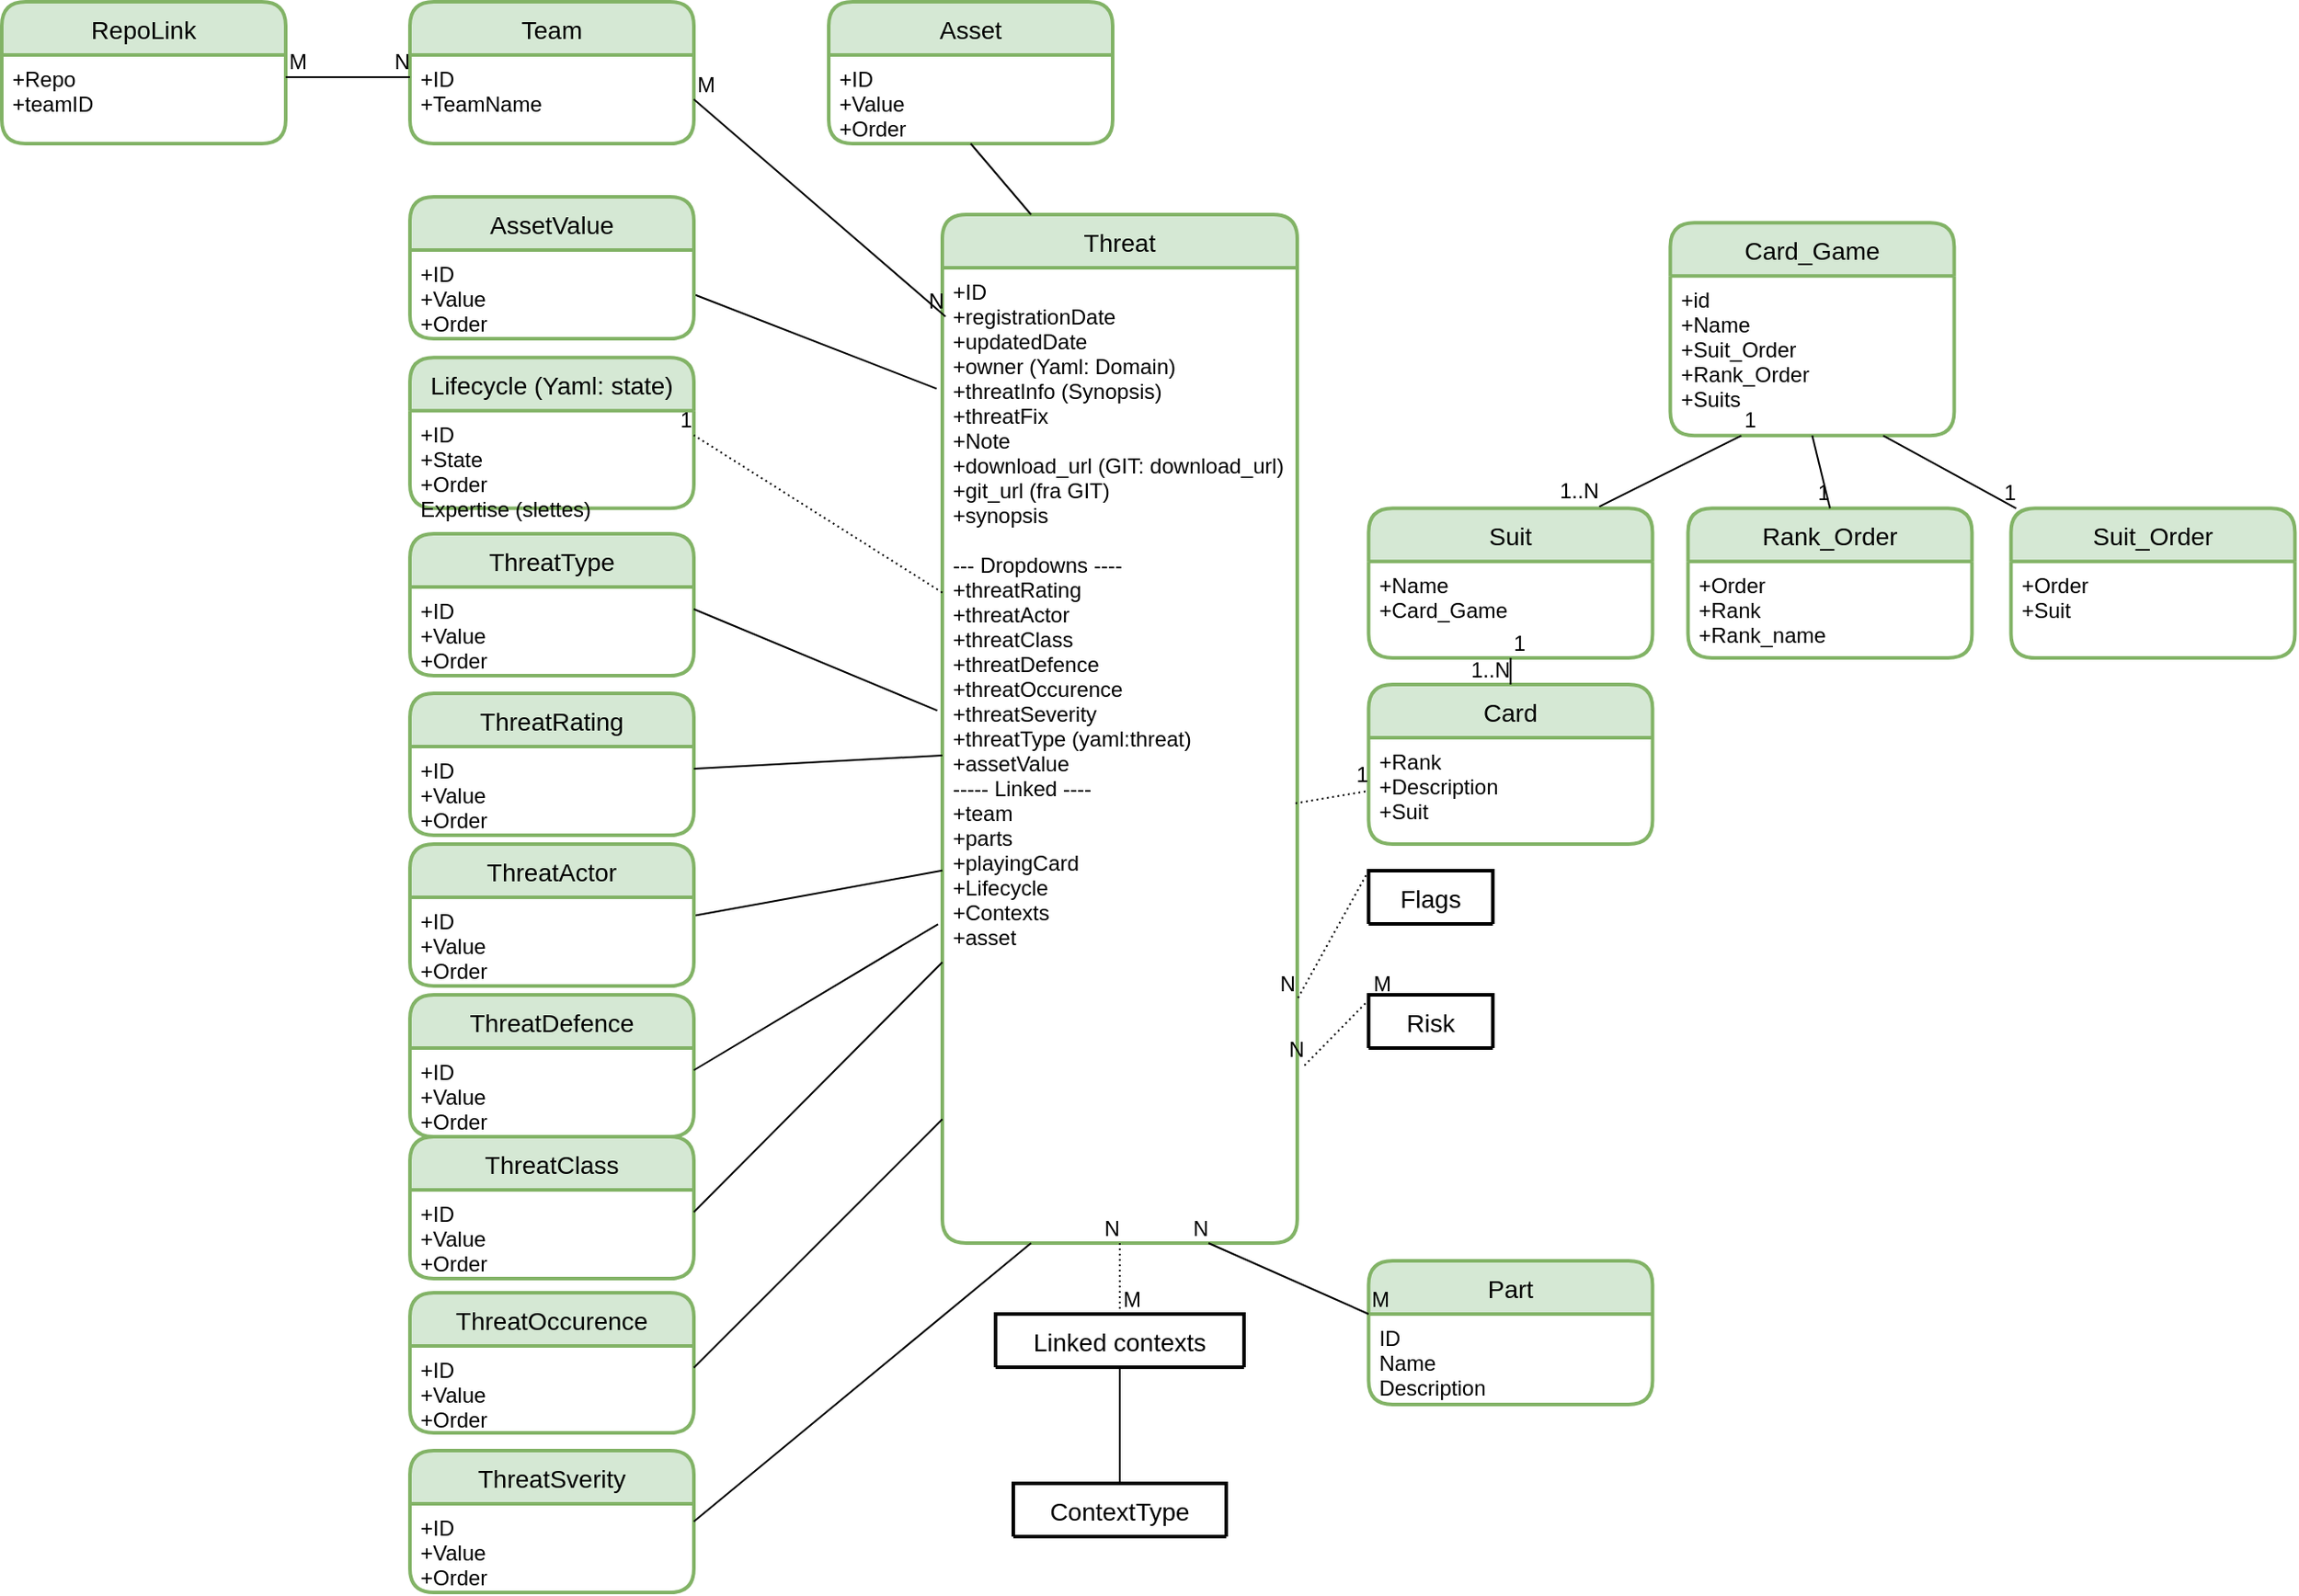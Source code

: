 <mxfile version="20.8.16" type="device"><diagram name="Page-1" id="efa7a0a1-bf9b-a30e-e6df-94a7791c09e9"><mxGraphModel dx="1434" dy="998" grid="1" gridSize="10" guides="1" tooltips="1" connect="1" arrows="1" fold="1" page="1" pageScale="1" pageWidth="826" pageHeight="1169" background="none" math="0" shadow="0"><root><mxCell id="0"/><mxCell id="1" parent="0"/><mxCell id="UALD037GcpU8kBcaxw32-1" value="Suit_Order" style="swimlane;childLayout=stackLayout;horizontal=1;startSize=30;horizontalStack=0;rounded=1;fontSize=14;fontStyle=0;strokeWidth=2;resizeParent=0;resizeLast=1;shadow=0;dashed=0;align=center;fillColor=#d5e8d4;strokeColor=#82b366;" parent="1" vertex="1"><mxGeometry x="1492.22" y="485.66" width="160" height="84.34" as="geometry"/></mxCell><mxCell id="UALD037GcpU8kBcaxw32-2" value="+Order&#10;+Suit" style="align=left;strokeColor=none;fillColor=none;spacingLeft=4;fontSize=12;verticalAlign=top;resizable=0;rotatable=0;part=1;" parent="UALD037GcpU8kBcaxw32-1" vertex="1"><mxGeometry y="30" width="160" height="54.34" as="geometry"/></mxCell><mxCell id="UALD037GcpU8kBcaxw32-3" value="Rank_Order" style="swimlane;childLayout=stackLayout;horizontal=1;startSize=30;horizontalStack=0;rounded=1;fontSize=14;fontStyle=0;strokeWidth=2;resizeParent=0;resizeLast=1;shadow=0;dashed=0;align=center;fillColor=#d5e8d4;strokeColor=#82b366;" parent="1" vertex="1"><mxGeometry x="1310.22" y="485.66" width="160" height="84.34" as="geometry"><mxRectangle x="340" y="870" width="120" height="30" as="alternateBounds"/></mxGeometry></mxCell><mxCell id="UALD037GcpU8kBcaxw32-4" value="+Order&#10;+Rank&#10;+Rank_name" style="align=left;strokeColor=none;fillColor=none;spacingLeft=4;fontSize=12;verticalAlign=top;resizable=0;rotatable=0;part=1;" parent="UALD037GcpU8kBcaxw32-3" vertex="1"><mxGeometry y="30" width="160" height="54.34" as="geometry"/></mxCell><mxCell id="UALD037GcpU8kBcaxw32-5" value="Suit" style="swimlane;childLayout=stackLayout;horizontal=1;startSize=30;horizontalStack=0;rounded=1;fontSize=14;fontStyle=0;strokeWidth=2;resizeParent=0;resizeLast=1;shadow=0;dashed=0;align=center;fillColor=#d5e8d4;strokeColor=#82b366;" parent="1" vertex="1"><mxGeometry x="1130.22" y="485.66" width="160" height="84.34" as="geometry"/></mxCell><mxCell id="UALD037GcpU8kBcaxw32-6" value="+Name&#10;+Card_Game" style="align=left;strokeColor=none;fillColor=none;spacingLeft=4;fontSize=12;verticalAlign=top;resizable=0;rotatable=0;part=1;" parent="UALD037GcpU8kBcaxw32-5" vertex="1"><mxGeometry y="30" width="160" height="54.34" as="geometry"/></mxCell><mxCell id="UALD037GcpU8kBcaxw32-7" value="Card" style="swimlane;childLayout=stackLayout;horizontal=1;startSize=30;horizontalStack=0;rounded=1;fontSize=14;fontStyle=0;strokeWidth=2;resizeParent=0;resizeLast=1;shadow=0;dashed=0;align=center;fillColor=#d5e8d4;strokeColor=#82b366;" parent="1" vertex="1"><mxGeometry x="1130.22" y="585" width="160" height="90" as="geometry"/></mxCell><mxCell id="UALD037GcpU8kBcaxw32-8" value="+Rank&#10;+Description&#10;+Suit" style="align=left;strokeColor=none;fillColor=none;spacingLeft=4;fontSize=12;verticalAlign=top;resizable=0;rotatable=0;part=1;" parent="UALD037GcpU8kBcaxw32-7" vertex="1"><mxGeometry y="30" width="160" height="60" as="geometry"/></mxCell><mxCell id="UALD037GcpU8kBcaxw32-48" style="edgeStyle=orthogonalEdgeStyle;rounded=0;orthogonalLoop=1;jettySize=auto;html=1;exitX=0.5;exitY=1;exitDx=0;exitDy=0;" parent="UALD037GcpU8kBcaxw32-7" source="UALD037GcpU8kBcaxw32-8" target="UALD037GcpU8kBcaxw32-8" edge="1"><mxGeometry relative="1" as="geometry"/></mxCell><mxCell id="UALD037GcpU8kBcaxw32-10" value="Card_Game" style="swimlane;childLayout=stackLayout;horizontal=1;startSize=30;horizontalStack=0;rounded=1;fontSize=14;fontStyle=0;strokeWidth=2;resizeParent=0;resizeLast=1;shadow=0;dashed=0;align=center;fillColor=#d5e8d4;strokeColor=#82b366;" parent="1" vertex="1"><mxGeometry x="1300.22" y="324.66" width="160" height="120" as="geometry"><mxRectangle x="90" y="860" width="120" height="30" as="alternateBounds"/></mxGeometry></mxCell><mxCell id="UALD037GcpU8kBcaxw32-11" value="+id&#10;+Name&#10;+Suit_Order&#10;+Rank_Order&#10;+Suits" style="align=left;strokeColor=none;fillColor=none;spacingLeft=4;fontSize=12;verticalAlign=top;resizable=0;rotatable=0;part=1;" parent="UALD037GcpU8kBcaxw32-10" vertex="1"><mxGeometry y="30" width="160" height="90" as="geometry"/></mxCell><mxCell id="UALD037GcpU8kBcaxw32-31" value="Threat" style="swimlane;childLayout=stackLayout;horizontal=1;startSize=30;horizontalStack=0;rounded=1;fontSize=14;fontStyle=0;strokeWidth=2;resizeParent=0;resizeLast=1;shadow=0;dashed=0;align=center;fillColor=#d5e8d4;strokeColor=#82b366;" parent="1" vertex="1"><mxGeometry x="890" y="320" width="200" height="580" as="geometry"/></mxCell><mxCell id="UALD037GcpU8kBcaxw32-32" value="+ID&#10;+registrationDate&#10;+updatedDate&#10;+owner (Yaml: Domain)&#10;+threatInfo (Synopsis)&#10;+threatFix&#10;+Note&#10;+download_url (GIT: download_url)&#10;+git_url (fra GIT)&#10;+synopsis&#10;&#10;--- Dropdowns ----&#10;+threatRating&#10;+threatActor&#10;+threatClass&#10;+threatDefence&#10;+threatOccurence&#10;+threatSeverity&#10;+threatType (yaml:threat)&#10;+assetValue&#10;----- Linked ----&#10;+team&#10;+parts&#10;+playingCard&#10;+Lifecycle&#10;+Contexts&#10;+asset" style="align=left;strokeColor=none;fillColor=none;spacingLeft=4;fontSize=12;verticalAlign=top;resizable=0;rotatable=0;part=1;" parent="UALD037GcpU8kBcaxw32-31" vertex="1"><mxGeometry y="30" width="200" height="550" as="geometry"/></mxCell><mxCell id="UALD037GcpU8kBcaxw32-34" value="Risk" style="swimlane;childLayout=stackLayout;horizontal=1;startSize=30;horizontalStack=0;rounded=1;fontSize=14;fontStyle=0;strokeWidth=2;resizeParent=0;resizeLast=1;shadow=0;dashed=0;align=center;" parent="1" vertex="1" collapsed="1"><mxGeometry x="1130.22" y="760" width="70" height="30" as="geometry"><mxRectangle x="1130.22" y="760" width="160" height="140" as="alternateBounds"/></mxGeometry></mxCell><mxCell id="UALD037GcpU8kBcaxw32-35" value="ID&#10;+riskTreatment (Yaml:Risk)&#10;+riskDecider&#10;+riskOwner&#10;+riskControl&#10;+riskType&#10;+ThreatID" style="align=left;strokeColor=none;fillColor=none;spacingLeft=4;fontSize=12;verticalAlign=top;resizable=0;rotatable=0;part=1;" parent="UALD037GcpU8kBcaxw32-34" vertex="1"><mxGeometry y="30" width="160" height="110" as="geometry"/></mxCell><mxCell id="UALD037GcpU8kBcaxw32-38" value="Lifecycle (Yaml: state)" style="swimlane;childLayout=stackLayout;horizontal=1;startSize=30;horizontalStack=0;rounded=1;fontSize=14;fontStyle=0;strokeWidth=2;resizeParent=0;resizeLast=1;shadow=0;dashed=0;align=center;fillColor=#d5e8d4;strokeColor=#82b366;" parent="1" vertex="1"><mxGeometry x="590" y="400.66" width="160" height="85" as="geometry"/></mxCell><mxCell id="UALD037GcpU8kBcaxw32-39" value="+ID&#10;+State&#10;+Order&#10;Expertise (slettes)" style="align=left;strokeColor=none;fillColor=none;spacingLeft=4;fontSize=12;verticalAlign=top;resizable=0;rotatable=0;part=1;" parent="UALD037GcpU8kBcaxw32-38" vertex="1"><mxGeometry y="30" width="160" height="55" as="geometry"/></mxCell><mxCell id="UALD037GcpU8kBcaxw32-42" value="Flags" style="swimlane;childLayout=stackLayout;horizontal=1;startSize=30;horizontalStack=0;rounded=1;fontSize=14;fontStyle=0;strokeWidth=2;resizeParent=0;resizeLast=1;shadow=0;dashed=0;align=center;" parent="1" vertex="1" collapsed="1"><mxGeometry x="1130.22" y="690" width="70" height="30" as="geometry"><mxRectangle x="1130.22" y="690" width="160" height="60" as="alternateBounds"/></mxGeometry></mxCell><mxCell id="UALD037GcpU8kBcaxw32-43" value="Flag" style="align=left;strokeColor=none;fillColor=none;spacingLeft=4;fontSize=12;verticalAlign=top;resizable=0;rotatable=0;part=1;" parent="UALD037GcpU8kBcaxw32-42" vertex="1"><mxGeometry y="30" width="160" height="30" as="geometry"/></mxCell><mxCell id="UALD037GcpU8kBcaxw32-44" value="Linked contexts" style="swimlane;childLayout=stackLayout;horizontal=1;startSize=30;horizontalStack=0;rounded=1;fontSize=14;fontStyle=0;strokeWidth=2;resizeParent=0;resizeLast=1;shadow=0;dashed=0;align=center;" parent="1" vertex="1" collapsed="1"><mxGeometry x="920" y="940" width="140" height="30" as="geometry"><mxRectangle x="920" y="940" width="160" height="81" as="alternateBounds"/></mxGeometry></mxCell><mxCell id="UALD037GcpU8kBcaxw32-45" value="ID&#10;Type&#10;Context" style="align=left;strokeColor=none;fillColor=none;spacingLeft=4;fontSize=12;verticalAlign=top;resizable=0;rotatable=0;part=1;" parent="UALD037GcpU8kBcaxw32-44" vertex="1"><mxGeometry y="30" width="160" height="51" as="geometry"/></mxCell><mxCell id="UALD037GcpU8kBcaxw32-49" value="Team" style="swimlane;childLayout=stackLayout;horizontal=1;startSize=30;horizontalStack=0;rounded=1;fontSize=14;fontStyle=0;strokeWidth=2;resizeParent=0;resizeLast=1;shadow=0;dashed=0;align=center;fillColor=#d5e8d4;strokeColor=#82b366;" parent="1" vertex="1"><mxGeometry x="590" y="200" width="160" height="80" as="geometry"/></mxCell><mxCell id="UALD037GcpU8kBcaxw32-50" value="+ID&#10;+TeamName" style="align=left;strokeColor=none;fillColor=none;spacingLeft=4;fontSize=12;verticalAlign=top;resizable=0;rotatable=0;part=1;" parent="UALD037GcpU8kBcaxw32-49" vertex="1"><mxGeometry y="30" width="160" height="50" as="geometry"/></mxCell><mxCell id="UALD037GcpU8kBcaxw32-55" value="" style="endArrow=none;html=1;rounded=0;dashed=1;dashPattern=1 2;exitX=0;exitY=0.333;exitDx=0;exitDy=0;entryX=1;entryY=0.25;entryDx=0;entryDy=0;exitPerimeter=0;" parent="1" source="UALD037GcpU8kBcaxw32-32" target="UALD037GcpU8kBcaxw32-39" edge="1"><mxGeometry relative="1" as="geometry"><mxPoint x="1020" y="900" as="sourcePoint"/><mxPoint x="1180" y="900" as="targetPoint"/></mxGeometry></mxCell><mxCell id="UALD037GcpU8kBcaxw32-56" value="1" style="resizable=0;html=1;align=right;verticalAlign=bottom;" parent="UALD037GcpU8kBcaxw32-55" connectable="0" vertex="1"><mxGeometry x="1" relative="1" as="geometry"/></mxCell><mxCell id="UALD037GcpU8kBcaxw32-62" value="" style="endArrow=none;html=1;rounded=0;exitX=0.75;exitY=1;exitDx=0;exitDy=0;" parent="1" source="UALD037GcpU8kBcaxw32-11" target="UALD037GcpU8kBcaxw32-1" edge="1"><mxGeometry relative="1" as="geometry"><mxPoint x="1120.22" y="794.66" as="sourcePoint"/><mxPoint x="1280.22" y="794.66" as="targetPoint"/></mxGeometry></mxCell><mxCell id="UALD037GcpU8kBcaxw32-63" value="" style="resizable=0;html=1;align=left;verticalAlign=bottom;" parent="UALD037GcpU8kBcaxw32-62" connectable="0" vertex="1"><mxGeometry x="-1" relative="1" as="geometry"/></mxCell><mxCell id="UALD037GcpU8kBcaxw32-64" value="1" style="resizable=0;html=1;align=right;verticalAlign=bottom;" parent="UALD037GcpU8kBcaxw32-62" connectable="0" vertex="1"><mxGeometry x="1" relative="1" as="geometry"/></mxCell><mxCell id="UALD037GcpU8kBcaxw32-65" value="" style="endArrow=none;html=1;rounded=0;entryX=0.5;entryY=0;entryDx=0;entryDy=0;exitX=0.5;exitY=1;exitDx=0;exitDy=0;" parent="1" source="UALD037GcpU8kBcaxw32-11" target="UALD037GcpU8kBcaxw32-3" edge="1"><mxGeometry relative="1" as="geometry"><mxPoint x="1320.22" y="535.66" as="sourcePoint"/><mxPoint x="1410.22" y="428.16" as="targetPoint"/></mxGeometry></mxCell><mxCell id="UALD037GcpU8kBcaxw32-66" value="" style="resizable=0;html=1;align=left;verticalAlign=bottom;" parent="UALD037GcpU8kBcaxw32-65" connectable="0" vertex="1"><mxGeometry x="-1" relative="1" as="geometry"/></mxCell><mxCell id="UALD037GcpU8kBcaxw32-67" value="1" style="resizable=0;html=1;align=right;verticalAlign=bottom;" parent="UALD037GcpU8kBcaxw32-65" connectable="0" vertex="1"><mxGeometry x="1" relative="1" as="geometry"/></mxCell><mxCell id="UALD037GcpU8kBcaxw32-68" value="" style="endArrow=none;html=1;rounded=0;exitX=0.25;exitY=1;exitDx=0;exitDy=0;" parent="1" source="UALD037GcpU8kBcaxw32-11" edge="1"><mxGeometry relative="1" as="geometry"><mxPoint x="1320.22" y="554.65" as="sourcePoint"/><mxPoint x="1260.22" y="484.66" as="targetPoint"/></mxGeometry></mxCell><mxCell id="UALD037GcpU8kBcaxw32-69" value="1" style="resizable=0;html=1;align=left;verticalAlign=bottom;" parent="UALD037GcpU8kBcaxw32-68" connectable="0" vertex="1"><mxGeometry x="-1" relative="1" as="geometry"/></mxCell><mxCell id="UALD037GcpU8kBcaxw32-70" value="1..N" style="resizable=0;html=1;align=right;verticalAlign=bottom;" parent="UALD037GcpU8kBcaxw32-68" connectable="0" vertex="1"><mxGeometry x="1" relative="1" as="geometry"/></mxCell><mxCell id="UALD037GcpU8kBcaxw32-71" value="" style="endArrow=none;html=1;rounded=0;exitX=0.5;exitY=1;exitDx=0;exitDy=0;entryX=0.5;entryY=0;entryDx=0;entryDy=0;" parent="1" source="UALD037GcpU8kBcaxw32-6" target="UALD037GcpU8kBcaxw32-7" edge="1"><mxGeometry relative="1" as="geometry"><mxPoint x="1320.22" y="603.16" as="sourcePoint"/><mxPoint x="1410.22" y="692.04" as="targetPoint"/></mxGeometry></mxCell><mxCell id="UALD037GcpU8kBcaxw32-72" value="1" style="resizable=0;html=1;align=left;verticalAlign=bottom;" parent="UALD037GcpU8kBcaxw32-71" connectable="0" vertex="1"><mxGeometry x="-1" relative="1" as="geometry"/></mxCell><mxCell id="UALD037GcpU8kBcaxw32-73" value="1..N" style="resizable=0;html=1;align=right;verticalAlign=bottom;" parent="UALD037GcpU8kBcaxw32-71" connectable="0" vertex="1"><mxGeometry x="1" relative="1" as="geometry"/></mxCell><mxCell id="UALD037GcpU8kBcaxw32-78" value="" style="endArrow=none;html=1;rounded=0;dashed=1;dashPattern=1 2;elbow=vertical;exitX=0;exitY=0;exitDx=0;exitDy=0;entryX=1;entryY=0.75;entryDx=0;entryDy=0;" parent="1" source="UALD037GcpU8kBcaxw32-43" target="UALD037GcpU8kBcaxw32-32" edge="1"><mxGeometry relative="1" as="geometry"><mxPoint x="710" y="830" as="sourcePoint"/><mxPoint x="870" y="830" as="targetPoint"/></mxGeometry></mxCell><mxCell id="UALD037GcpU8kBcaxw32-79" value="N" style="resizable=0;html=1;align=right;verticalAlign=bottom;" parent="UALD037GcpU8kBcaxw32-78" connectable="0" vertex="1"><mxGeometry x="1" relative="1" as="geometry"/></mxCell><mxCell id="UALD037GcpU8kBcaxw32-85" value="" style="endArrow=none;html=1;rounded=0;dashed=1;dashPattern=1 2;elbow=vertical;entryX=0;entryY=0.5;entryDx=0;entryDy=0;exitX=0.995;exitY=0.549;exitDx=0;exitDy=0;exitPerimeter=0;" parent="1" source="UALD037GcpU8kBcaxw32-32" target="UALD037GcpU8kBcaxw32-8" edge="1"><mxGeometry relative="1" as="geometry"><mxPoint x="1130" y="420" as="sourcePoint"/><mxPoint x="1290" y="420" as="targetPoint"/></mxGeometry></mxCell><mxCell id="UALD037GcpU8kBcaxw32-86" value="1" style="resizable=0;html=1;align=right;verticalAlign=bottom;" parent="UALD037GcpU8kBcaxw32-85" connectable="0" vertex="1"><mxGeometry x="1" relative="1" as="geometry"/></mxCell><mxCell id="UALD037GcpU8kBcaxw32-89" value="" style="endArrow=none;html=1;rounded=0;elbow=vertical;exitX=1;exitY=0.5;exitDx=0;exitDy=0;entryX=0.009;entryY=0.05;entryDx=0;entryDy=0;entryPerimeter=0;" parent="1" source="UALD037GcpU8kBcaxw32-50" target="UALD037GcpU8kBcaxw32-32" edge="1"><mxGeometry relative="1" as="geometry"><mxPoint x="600" y="580" as="sourcePoint"/><mxPoint x="760" y="580" as="targetPoint"/></mxGeometry></mxCell><mxCell id="UALD037GcpU8kBcaxw32-90" value="M" style="resizable=0;html=1;align=left;verticalAlign=bottom;" parent="UALD037GcpU8kBcaxw32-89" connectable="0" vertex="1"><mxGeometry x="-1" relative="1" as="geometry"/></mxCell><mxCell id="UALD037GcpU8kBcaxw32-91" value="N" style="resizable=0;html=1;align=right;verticalAlign=bottom;" parent="UALD037GcpU8kBcaxw32-89" connectable="0" vertex="1"><mxGeometry x="1" relative="1" as="geometry"/></mxCell><mxCell id="UALD037GcpU8kBcaxw32-93" value="" style="endArrow=none;html=1;rounded=0;dashed=1;dashPattern=1 2;elbow=vertical;exitX=0.004;exitY=0.089;exitDx=0;exitDy=0;exitPerimeter=0;entryX=1.02;entryY=0.818;entryDx=0;entryDy=0;entryPerimeter=0;" parent="1" source="UALD037GcpU8kBcaxw32-35" target="UALD037GcpU8kBcaxw32-32" edge="1"><mxGeometry relative="1" as="geometry"><mxPoint x="460" y="600" as="sourcePoint"/><mxPoint x="620" y="600" as="targetPoint"/></mxGeometry></mxCell><mxCell id="UALD037GcpU8kBcaxw32-94" value="M" style="resizable=0;html=1;align=left;verticalAlign=bottom;" parent="UALD037GcpU8kBcaxw32-93" connectable="0" vertex="1"><mxGeometry x="-1" relative="1" as="geometry"/></mxCell><mxCell id="UALD037GcpU8kBcaxw32-95" value="N" style="resizable=0;html=1;align=right;verticalAlign=bottom;" parent="UALD037GcpU8kBcaxw32-93" connectable="0" vertex="1"><mxGeometry x="1" relative="1" as="geometry"/></mxCell><mxCell id="UALD037GcpU8kBcaxw32-97" value="Part" style="swimlane;childLayout=stackLayout;horizontal=1;startSize=30;horizontalStack=0;rounded=1;fontSize=14;fontStyle=0;strokeWidth=2;resizeParent=0;resizeLast=1;shadow=0;dashed=0;align=center;fillColor=#d5e8d4;strokeColor=#82b366;" parent="1" vertex="1"><mxGeometry x="1130.22" y="910" width="160" height="81" as="geometry"/></mxCell><mxCell id="UALD037GcpU8kBcaxw32-98" value="ID&#10;Name&#10;Description" style="align=left;strokeColor=none;fillColor=none;spacingLeft=4;fontSize=12;verticalAlign=top;resizable=0;rotatable=0;part=1;" parent="UALD037GcpU8kBcaxw32-97" vertex="1"><mxGeometry y="30" width="160" height="51" as="geometry"/></mxCell><mxCell id="UALD037GcpU8kBcaxw32-101" value="" style="endArrow=none;html=1;rounded=0;elbow=vertical;entryX=0.75;entryY=1;entryDx=0;entryDy=0;exitX=0;exitY=0;exitDx=0;exitDy=0;" parent="1" source="UALD037GcpU8kBcaxw32-98" target="UALD037GcpU8kBcaxw32-32" edge="1"><mxGeometry relative="1" as="geometry"><mxPoint x="1150" y="1382.5" as="sourcePoint"/><mxPoint x="1221.44" y="960.0" as="targetPoint"/></mxGeometry></mxCell><mxCell id="UALD037GcpU8kBcaxw32-102" value="M" style="resizable=0;html=1;align=left;verticalAlign=bottom;" parent="UALD037GcpU8kBcaxw32-101" connectable="0" vertex="1"><mxGeometry x="-1" relative="1" as="geometry"/></mxCell><mxCell id="UALD037GcpU8kBcaxw32-103" value="N" style="resizable=0;html=1;align=right;verticalAlign=bottom;" parent="UALD037GcpU8kBcaxw32-101" connectable="0" vertex="1"><mxGeometry x="1" relative="1" as="geometry"/></mxCell><mxCell id="UALD037GcpU8kBcaxw32-106" value="ContextType" style="swimlane;childLayout=stackLayout;horizontal=1;startSize=30;horizontalStack=0;rounded=1;fontSize=14;fontStyle=0;strokeWidth=2;resizeParent=0;resizeLast=1;shadow=0;dashed=0;align=center;" parent="1" vertex="1" collapsed="1"><mxGeometry x="930" y="1035.5" width="120" height="30" as="geometry"><mxRectangle x="930" y="1035.5" width="160" height="150" as="alternateBounds"/></mxGeometry></mxCell><mxCell id="UALD037GcpU8kBcaxw32-107" value="ID&#10;Type:&#10;  historic&#10;  infer&#10;  basis&#10;  check&#10;  validity" style="align=left;strokeColor=none;fillColor=none;spacingLeft=4;fontSize=12;verticalAlign=top;resizable=0;rotatable=0;part=1;" parent="UALD037GcpU8kBcaxw32-106" vertex="1"><mxGeometry y="30" width="160" height="120" as="geometry"/></mxCell><mxCell id="UALD037GcpU8kBcaxw32-108" value="" style="endArrow=none;html=1;rounded=0;elbow=vertical;entryX=0.5;entryY=1;entryDx=0;entryDy=0;exitX=0.5;exitY=0;exitDx=0;exitDy=0;" parent="1" source="UALD037GcpU8kBcaxw32-106" target="UALD037GcpU8kBcaxw32-45" edge="1"><mxGeometry relative="1" as="geometry"><mxPoint x="370" y="825.5" as="sourcePoint"/><mxPoint x="530" y="825.5" as="targetPoint"/></mxGeometry></mxCell><mxCell id="UALD037GcpU8kBcaxw32-109" value="" style="endArrow=none;html=1;rounded=0;dashed=1;dashPattern=1 2;elbow=vertical;entryX=0.5;entryY=1;entryDx=0;entryDy=0;exitX=0.5;exitY=0;exitDx=0;exitDy=0;" parent="1" source="UALD037GcpU8kBcaxw32-44" target="UALD037GcpU8kBcaxw32-32" edge="1"><mxGeometry relative="1" as="geometry"><mxPoint x="800" y="990" as="sourcePoint"/><mxPoint x="960" y="990" as="targetPoint"/></mxGeometry></mxCell><mxCell id="UALD037GcpU8kBcaxw32-110" value="M" style="resizable=0;html=1;align=left;verticalAlign=bottom;" parent="UALD037GcpU8kBcaxw32-109" connectable="0" vertex="1"><mxGeometry x="-1" relative="1" as="geometry"/></mxCell><mxCell id="UALD037GcpU8kBcaxw32-111" value="N" style="resizable=0;html=1;align=right;verticalAlign=bottom;" parent="UALD037GcpU8kBcaxw32-109" connectable="0" vertex="1"><mxGeometry x="1" relative="1" as="geometry"/></mxCell><mxCell id="UALD037GcpU8kBcaxw32-115" value="" style="endArrow=none;html=1;rounded=0;elbow=vertical;entryX=-0.016;entryY=0.124;entryDx=0;entryDy=0;exitX=1;exitY=0.5;exitDx=0;exitDy=0;entryPerimeter=0;" parent="1" source="K-MpLEoR9aAIS7FQj02K-4" target="UALD037GcpU8kBcaxw32-32" edge="1"><mxGeometry relative="1" as="geometry"><mxPoint x="759.95" y="376" as="sourcePoint"/><mxPoint x="529.95" y="550" as="targetPoint"/></mxGeometry></mxCell><mxCell id="UALD037GcpU8kBcaxw32-116" value="ThreatType" style="swimlane;childLayout=stackLayout;horizontal=1;startSize=30;horizontalStack=0;rounded=1;fontSize=14;fontStyle=0;strokeWidth=2;resizeParent=0;resizeLast=1;shadow=0;dashed=0;align=center;fillColor=#d5e8d4;strokeColor=#82b366;" parent="1" vertex="1"><mxGeometry x="590" y="500" width="160" height="80" as="geometry"/></mxCell><mxCell id="UALD037GcpU8kBcaxw32-117" value="+ID&#10;+Value&#10;+Order" style="align=left;strokeColor=none;fillColor=none;spacingLeft=4;fontSize=12;verticalAlign=top;resizable=0;rotatable=0;part=1;" parent="UALD037GcpU8kBcaxw32-116" vertex="1"><mxGeometry y="30" width="160" height="50" as="geometry"/></mxCell><mxCell id="UALD037GcpU8kBcaxw32-118" value="" style="endArrow=none;html=1;rounded=0;elbow=vertical;exitX=-0.014;exitY=0.454;exitDx=0;exitDy=0;entryX=1;entryY=0.25;entryDx=0;entryDy=0;exitPerimeter=0;" parent="1" source="UALD037GcpU8kBcaxw32-32" target="UALD037GcpU8kBcaxw32-117" edge="1"><mxGeometry relative="1" as="geometry"><mxPoint x="1130" y="930" as="sourcePoint"/><mxPoint x="1290" y="930" as="targetPoint"/></mxGeometry></mxCell><mxCell id="UALD037GcpU8kBcaxw32-119" value="ThreatRating" style="swimlane;childLayout=stackLayout;horizontal=1;startSize=30;horizontalStack=0;rounded=1;fontSize=14;fontStyle=0;strokeWidth=2;resizeParent=0;resizeLast=1;shadow=0;dashed=0;align=center;fillColor=#d5e8d4;strokeColor=#82b366;" parent="1" vertex="1"><mxGeometry x="590" y="590" width="160" height="80" as="geometry"/></mxCell><mxCell id="UALD037GcpU8kBcaxw32-120" value="+ID&#10;+Value&#10;+Order" style="align=left;strokeColor=none;fillColor=none;spacingLeft=4;fontSize=12;verticalAlign=top;resizable=0;rotatable=0;part=1;" parent="UALD037GcpU8kBcaxw32-119" vertex="1"><mxGeometry y="30" width="160" height="50" as="geometry"/></mxCell><mxCell id="UALD037GcpU8kBcaxw32-123" value="ThreatClass" style="swimlane;childLayout=stackLayout;horizontal=1;startSize=30;horizontalStack=0;rounded=1;fontSize=14;fontStyle=0;strokeWidth=2;resizeParent=0;resizeLast=1;shadow=0;dashed=0;align=center;fillColor=#d5e8d4;strokeColor=#82b366;" parent="1" vertex="1"><mxGeometry x="590" y="840" width="160" height="80" as="geometry"/></mxCell><mxCell id="UALD037GcpU8kBcaxw32-124" value="+ID&#10;+Value&#10;+Order" style="align=left;strokeColor=none;fillColor=none;spacingLeft=4;fontSize=12;verticalAlign=top;resizable=0;rotatable=0;part=1;" parent="UALD037GcpU8kBcaxw32-123" vertex="1"><mxGeometry y="30" width="160" height="50" as="geometry"/></mxCell><mxCell id="UALD037GcpU8kBcaxw32-125" value="ThreatDefence" style="swimlane;childLayout=stackLayout;horizontal=1;startSize=30;horizontalStack=0;rounded=1;fontSize=14;fontStyle=0;strokeWidth=2;resizeParent=0;resizeLast=1;shadow=0;dashed=0;align=center;fillColor=#d5e8d4;strokeColor=#82b366;" parent="1" vertex="1"><mxGeometry x="590" y="760" width="160" height="80" as="geometry"/></mxCell><mxCell id="UALD037GcpU8kBcaxw32-126" value="+ID&#10;+Value&#10;+Order" style="align=left;strokeColor=none;fillColor=none;spacingLeft=4;fontSize=12;verticalAlign=top;resizable=0;rotatable=0;part=1;" parent="UALD037GcpU8kBcaxw32-125" vertex="1"><mxGeometry y="30" width="160" height="50" as="geometry"/></mxCell><mxCell id="UALD037GcpU8kBcaxw32-127" value="ThreatOccurence" style="swimlane;childLayout=stackLayout;horizontal=1;startSize=30;horizontalStack=0;rounded=1;fontSize=14;fontStyle=0;strokeWidth=2;resizeParent=0;resizeLast=1;shadow=0;dashed=0;align=center;fillColor=#d5e8d4;strokeColor=#82b366;" parent="1" vertex="1"><mxGeometry x="590" y="928" width="160" height="79" as="geometry"/></mxCell><mxCell id="UALD037GcpU8kBcaxw32-128" value="+ID&#10;+Value&#10;+Order" style="align=left;strokeColor=none;fillColor=none;spacingLeft=4;fontSize=12;verticalAlign=top;resizable=0;rotatable=0;part=1;" parent="UALD037GcpU8kBcaxw32-127" vertex="1"><mxGeometry y="30" width="160" height="49" as="geometry"/></mxCell><mxCell id="UALD037GcpU8kBcaxw32-129" value="ThreatSverity" style="swimlane;childLayout=stackLayout;horizontal=1;startSize=30;horizontalStack=0;rounded=1;fontSize=14;fontStyle=0;strokeWidth=2;resizeParent=0;resizeLast=1;shadow=0;dashed=0;align=center;fillColor=#d5e8d4;strokeColor=#82b366;" parent="1" vertex="1"><mxGeometry x="590" y="1017" width="160" height="80" as="geometry"/></mxCell><mxCell id="UALD037GcpU8kBcaxw32-130" value="+ID&#10;+Value&#10;+Order" style="align=left;strokeColor=none;fillColor=none;spacingLeft=4;fontSize=12;verticalAlign=top;resizable=0;rotatable=0;part=1;" parent="UALD037GcpU8kBcaxw32-129" vertex="1"><mxGeometry y="30" width="160" height="50" as="geometry"/></mxCell><mxCell id="UALD037GcpU8kBcaxw32-131" value="" style="endArrow=none;html=1;rounded=0;elbow=vertical;entryX=0;entryY=0.5;entryDx=0;entryDy=0;exitX=1;exitY=0.25;exitDx=0;exitDy=0;" parent="1" source="UALD037GcpU8kBcaxw32-120" target="UALD037GcpU8kBcaxw32-32" edge="1"><mxGeometry relative="1" as="geometry"><mxPoint x="710" y="740" as="sourcePoint"/><mxPoint x="870" y="740" as="targetPoint"/></mxGeometry></mxCell><mxCell id="UALD037GcpU8kBcaxw32-133" value="" style="endArrow=none;html=1;rounded=0;elbow=vertical;entryX=0;entryY=0.712;entryDx=0;entryDy=0;entryPerimeter=0;exitX=1;exitY=0.25;exitDx=0;exitDy=0;" parent="1" source="UALD037GcpU8kBcaxw32-124" target="UALD037GcpU8kBcaxw32-32" edge="1"><mxGeometry relative="1" as="geometry"><mxPoint x="780" y="810" as="sourcePoint"/><mxPoint x="940" y="810" as="targetPoint"/></mxGeometry></mxCell><mxCell id="UALD037GcpU8kBcaxw32-134" value="" style="endArrow=none;html=1;rounded=0;elbow=vertical;exitX=1;exitY=0.25;exitDx=0;exitDy=0;entryX=-0.012;entryY=0.673;entryDx=0;entryDy=0;entryPerimeter=0;" parent="1" source="UALD037GcpU8kBcaxw32-126" target="UALD037GcpU8kBcaxw32-32" edge="1"><mxGeometry relative="1" as="geometry"><mxPoint x="670" y="860" as="sourcePoint"/><mxPoint x="830" y="860" as="targetPoint"/></mxGeometry></mxCell><mxCell id="UALD037GcpU8kBcaxw32-135" value="" style="endArrow=none;html=1;rounded=0;elbow=vertical;exitX=1;exitY=0.25;exitDx=0;exitDy=0;entryX=0;entryY=0.873;entryDx=0;entryDy=0;entryPerimeter=0;" parent="1" source="UALD037GcpU8kBcaxw32-128" target="UALD037GcpU8kBcaxw32-32" edge="1"><mxGeometry relative="1" as="geometry"><mxPoint x="790" y="920" as="sourcePoint"/><mxPoint x="950" y="920" as="targetPoint"/></mxGeometry></mxCell><mxCell id="UALD037GcpU8kBcaxw32-136" value="" style="endArrow=none;html=1;rounded=0;elbow=vertical;exitX=1;exitY=0.5;exitDx=0;exitDy=0;entryX=0.25;entryY=1;entryDx=0;entryDy=0;" parent="1" source="UALD037GcpU8kBcaxw32-129" target="UALD037GcpU8kBcaxw32-32" edge="1"><mxGeometry relative="1" as="geometry"><mxPoint x="800" y="960" as="sourcePoint"/><mxPoint x="900" y="910" as="targetPoint"/></mxGeometry></mxCell><mxCell id="UALD037GcpU8kBcaxw32-137" value="" style="endArrow=none;html=1;rounded=0;elbow=vertical;entryX=0;entryY=0.618;entryDx=0;entryDy=0;entryPerimeter=0;" parent="1" source="K-MpLEoR9aAIS7FQj02K-2" target="UALD037GcpU8kBcaxw32-32" edge="1"><mxGeometry relative="1" as="geometry"><mxPoint x="759.47" y="703.305" as="sourcePoint"/><mxPoint x="820" y="740" as="targetPoint"/></mxGeometry></mxCell><mxCell id="K-MpLEoR9aAIS7FQj02K-1" value="ThreatActor" style="swimlane;childLayout=stackLayout;horizontal=1;startSize=30;horizontalStack=0;rounded=1;fontSize=14;fontStyle=0;strokeWidth=2;resizeParent=0;resizeLast=1;shadow=0;dashed=0;align=center;fillColor=#d5e8d4;strokeColor=#82b366;" parent="1" vertex="1"><mxGeometry x="590" y="675" width="160" height="80" as="geometry"/></mxCell><mxCell id="K-MpLEoR9aAIS7FQj02K-2" value="+ID&#10;+Value&#10;+Order" style="align=left;strokeColor=none;fillColor=none;spacingLeft=4;fontSize=12;verticalAlign=top;resizable=0;rotatable=0;part=1;" parent="K-MpLEoR9aAIS7FQj02K-1" vertex="1"><mxGeometry y="30" width="160" height="50" as="geometry"/></mxCell><mxCell id="K-MpLEoR9aAIS7FQj02K-3" value="AssetValue" style="swimlane;childLayout=stackLayout;horizontal=1;startSize=30;horizontalStack=0;rounded=1;fontSize=14;fontStyle=0;strokeWidth=2;resizeParent=0;resizeLast=1;shadow=0;dashed=0;align=center;fillColor=#d5e8d4;strokeColor=#82b366;" parent="1" vertex="1"><mxGeometry x="590" y="310" width="160" height="80" as="geometry"/></mxCell><mxCell id="K-MpLEoR9aAIS7FQj02K-4" value="+ID&#10;+Value&#10;+Order" style="align=left;strokeColor=none;fillColor=none;spacingLeft=4;fontSize=12;verticalAlign=top;resizable=0;rotatable=0;part=1;" parent="K-MpLEoR9aAIS7FQj02K-3" vertex="1"><mxGeometry y="30" width="160" height="50" as="geometry"/></mxCell><mxCell id="K-MpLEoR9aAIS7FQj02K-5" value="RepoLink" style="swimlane;childLayout=stackLayout;horizontal=1;startSize=30;horizontalStack=0;rounded=1;fontSize=14;fontStyle=0;strokeWidth=2;resizeParent=0;resizeLast=1;shadow=0;dashed=0;align=center;fillColor=#d5e8d4;strokeColor=#82b366;" parent="1" vertex="1"><mxGeometry x="360" y="200" width="160" height="80" as="geometry"/></mxCell><mxCell id="K-MpLEoR9aAIS7FQj02K-6" value="+Repo&#10;+teamID" style="align=left;strokeColor=none;fillColor=none;spacingLeft=4;fontSize=12;verticalAlign=top;resizable=0;rotatable=0;part=1;" parent="K-MpLEoR9aAIS7FQj02K-5" vertex="1"><mxGeometry y="30" width="160" height="50" as="geometry"/></mxCell><mxCell id="K-MpLEoR9aAIS7FQj02K-7" value="" style="endArrow=none;html=1;rounded=0;entryX=0;entryY=0.25;entryDx=0;entryDy=0;exitX=1;exitY=0.25;exitDx=0;exitDy=0;" parent="1" source="K-MpLEoR9aAIS7FQj02K-6" target="UALD037GcpU8kBcaxw32-50" edge="1"><mxGeometry relative="1" as="geometry"><mxPoint x="320" y="540" as="sourcePoint"/><mxPoint x="480" y="540" as="targetPoint"/></mxGeometry></mxCell><mxCell id="K-MpLEoR9aAIS7FQj02K-8" value="M" style="resizable=0;html=1;align=left;verticalAlign=bottom;" parent="K-MpLEoR9aAIS7FQj02K-7" connectable="0" vertex="1"><mxGeometry x="-1" relative="1" as="geometry"/></mxCell><mxCell id="K-MpLEoR9aAIS7FQj02K-9" value="N" style="resizable=0;html=1;align=right;verticalAlign=bottom;" parent="K-MpLEoR9aAIS7FQj02K-7" connectable="0" vertex="1"><mxGeometry x="1" relative="1" as="geometry"/></mxCell><mxCell id="uNlr4ICmt3ggzqOM3Nvp-1" value="Asset" style="swimlane;childLayout=stackLayout;horizontal=1;startSize=30;horizontalStack=0;rounded=1;fontSize=14;fontStyle=0;strokeWidth=2;resizeParent=0;resizeLast=1;shadow=0;dashed=0;align=center;fillColor=#d5e8d4;strokeColor=#82b366;" parent="1" vertex="1"><mxGeometry x="826" y="200" width="160" height="80" as="geometry"/></mxCell><mxCell id="uNlr4ICmt3ggzqOM3Nvp-2" value="+ID&#10;+Value&#10;+Order" style="align=left;strokeColor=none;fillColor=none;spacingLeft=4;fontSize=12;verticalAlign=top;resizable=0;rotatable=0;part=1;" parent="uNlr4ICmt3ggzqOM3Nvp-1" vertex="1"><mxGeometry y="30" width="160" height="50" as="geometry"/></mxCell><mxCell id="uNlr4ICmt3ggzqOM3Nvp-3" value="" style="endArrow=none;html=1;rounded=0;entryX=0.5;entryY=1;entryDx=0;entryDy=0;exitX=0.25;exitY=0;exitDx=0;exitDy=0;" parent="1" source="UALD037GcpU8kBcaxw32-31" target="uNlr4ICmt3ggzqOM3Nvp-2" edge="1"><mxGeometry width="50" height="50" relative="1" as="geometry"><mxPoint x="1030" y="270" as="sourcePoint"/><mxPoint x="1080" y="220" as="targetPoint"/></mxGeometry></mxCell></root></mxGraphModel></diagram></mxfile>